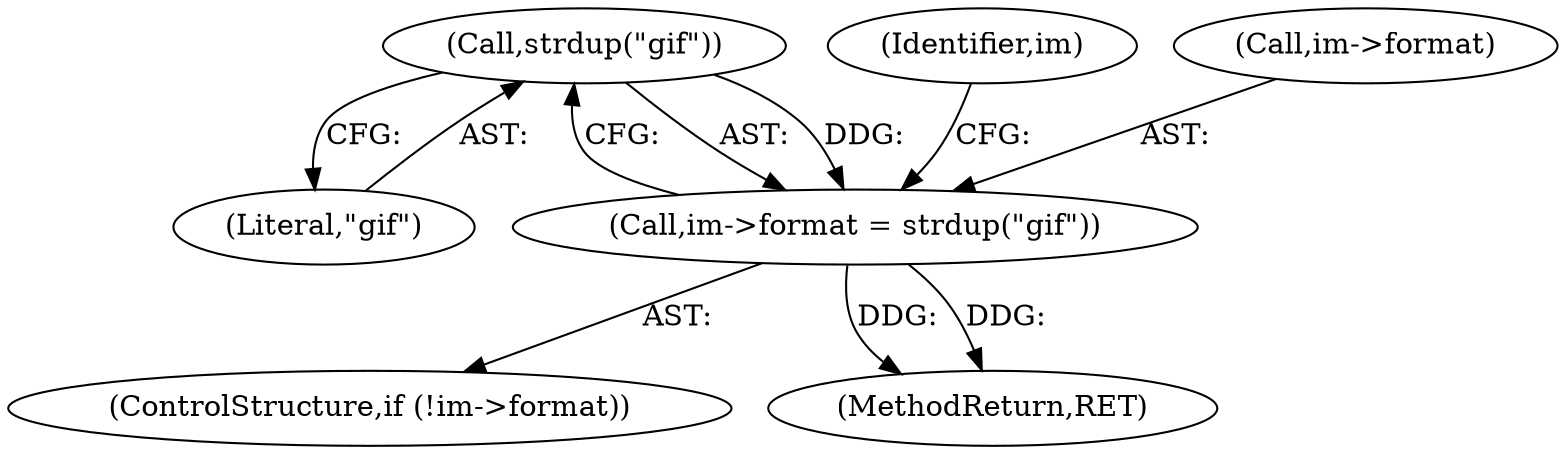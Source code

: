 digraph "0_enlightment_37a96801663b7b4cd3fbe56cc0eb8b6a17e766a8@API" {
"1000440" [label="(Call,strdup(\"gif\"))"];
"1000436" [label="(Call,im->format = strdup(\"gif\"))"];
"1000445" [label="(Identifier,im)"];
"1000440" [label="(Call,strdup(\"gif\"))"];
"1000431" [label="(ControlStructure,if (!im->format))"];
"1000775" [label="(MethodReturn,RET)"];
"1000441" [label="(Literal,\"gif\")"];
"1000436" [label="(Call,im->format = strdup(\"gif\"))"];
"1000437" [label="(Call,im->format)"];
"1000440" -> "1000436"  [label="AST: "];
"1000440" -> "1000441"  [label="CFG: "];
"1000441" -> "1000440"  [label="AST: "];
"1000436" -> "1000440"  [label="CFG: "];
"1000440" -> "1000436"  [label="DDG: "];
"1000436" -> "1000431"  [label="AST: "];
"1000437" -> "1000436"  [label="AST: "];
"1000445" -> "1000436"  [label="CFG: "];
"1000436" -> "1000775"  [label="DDG: "];
"1000436" -> "1000775"  [label="DDG: "];
}
